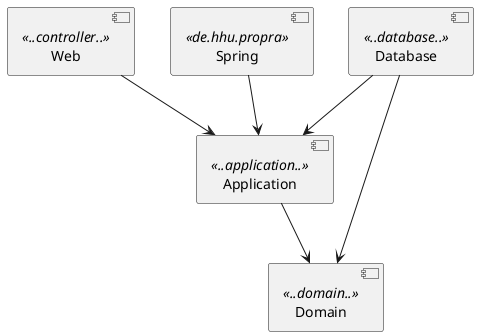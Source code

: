 @startuml

[Web] <<..controller..>>
[Application] <<..application..>>
[Database] <<..database..>>
[Domain] <<..domain..>>
[Spring] <<de.hhu.propra>>

[Database] --> [Application]
[Database] --> [Domain]
[Web] --> [Application]
[Application] --> [Domain]
[Spring] --> [Application]

@enduml